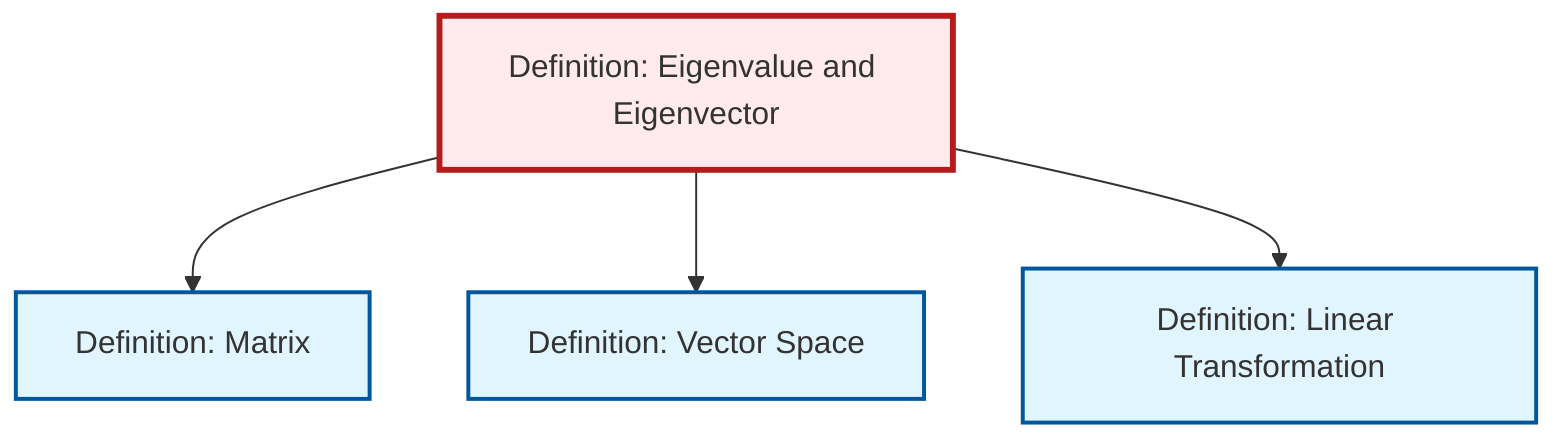 graph TD
    classDef definition fill:#e1f5fe,stroke:#01579b,stroke-width:2px
    classDef theorem fill:#f3e5f5,stroke:#4a148c,stroke-width:2px
    classDef axiom fill:#fff3e0,stroke:#e65100,stroke-width:2px
    classDef example fill:#e8f5e9,stroke:#1b5e20,stroke-width:2px
    classDef current fill:#ffebee,stroke:#b71c1c,stroke-width:3px
    def-matrix["Definition: Matrix"]:::definition
    def-eigenvalue-eigenvector["Definition: Eigenvalue and Eigenvector"]:::definition
    def-linear-transformation["Definition: Linear Transformation"]:::definition
    def-vector-space["Definition: Vector Space"]:::definition
    def-eigenvalue-eigenvector --> def-matrix
    def-eigenvalue-eigenvector --> def-vector-space
    def-eigenvalue-eigenvector --> def-linear-transformation
    class def-eigenvalue-eigenvector current